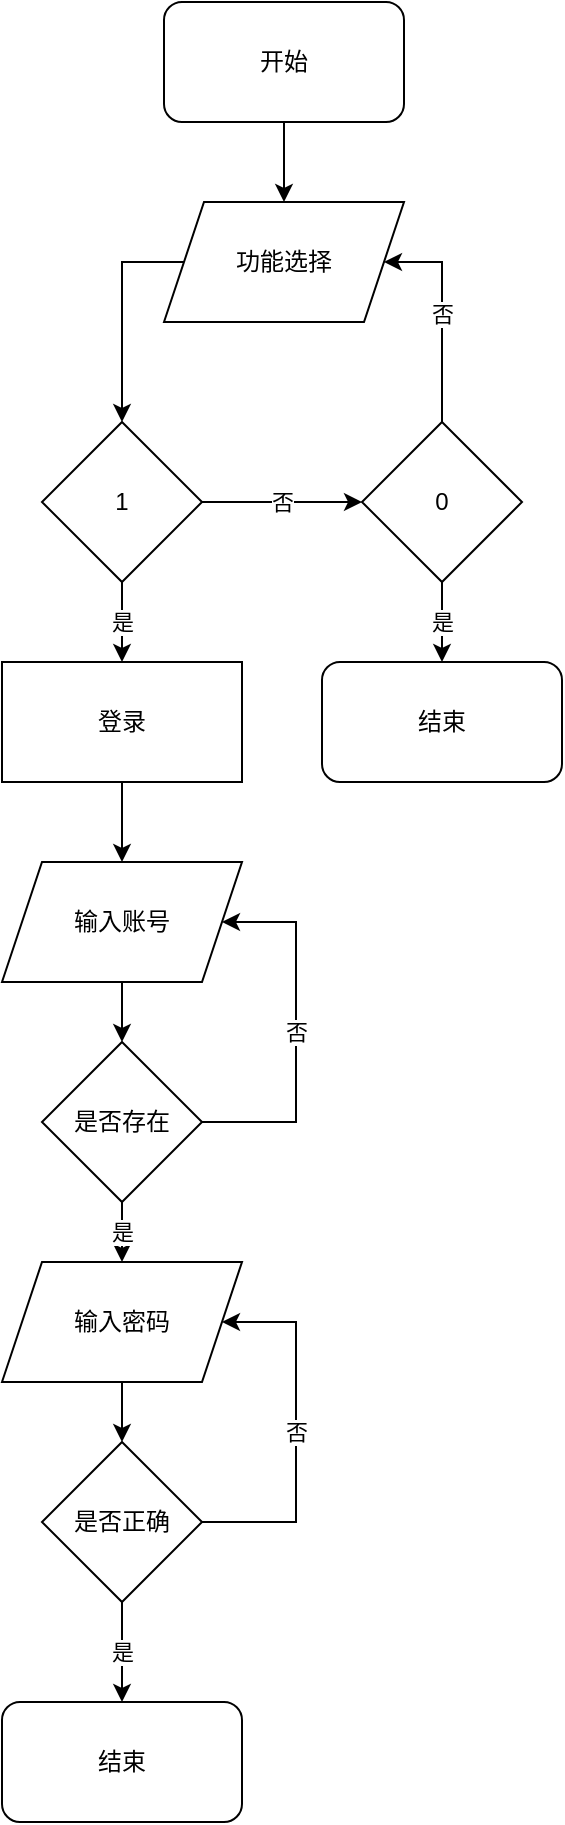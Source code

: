 <mxfile version="21.1.4" type="device">
  <diagram name="第 1 页" id="VWjC7sWMTihgT8pk55p0">
    <mxGraphModel dx="2366" dy="1039" grid="1" gridSize="10" guides="1" tooltips="1" connect="1" arrows="1" fold="1" page="1" pageScale="1" pageWidth="827" pageHeight="1169" math="0" shadow="0">
      <root>
        <mxCell id="0" />
        <mxCell id="1" parent="0" />
        <mxCell id="5-PACKHeAikO56H0yLKL-3" style="edgeStyle=orthogonalEdgeStyle;rounded=0;orthogonalLoop=1;jettySize=auto;html=1;" edge="1" parent="1" source="5-PACKHeAikO56H0yLKL-1" target="5-PACKHeAikO56H0yLKL-2">
          <mxGeometry relative="1" as="geometry" />
        </mxCell>
        <mxCell id="5-PACKHeAikO56H0yLKL-1" value="开始" style="rounded=1;whiteSpace=wrap;html=1;" vertex="1" parent="1">
          <mxGeometry x="354" y="40" width="120" height="60" as="geometry" />
        </mxCell>
        <mxCell id="5-PACKHeAikO56H0yLKL-8" style="edgeStyle=orthogonalEdgeStyle;rounded=0;orthogonalLoop=1;jettySize=auto;html=1;" edge="1" parent="1" source="5-PACKHeAikO56H0yLKL-2" target="5-PACKHeAikO56H0yLKL-4">
          <mxGeometry relative="1" as="geometry">
            <Array as="points">
              <mxPoint x="333" y="170" />
            </Array>
          </mxGeometry>
        </mxCell>
        <mxCell id="5-PACKHeAikO56H0yLKL-2" value="功能选择" style="shape=parallelogram;perimeter=parallelogramPerimeter;whiteSpace=wrap;html=1;fixedSize=1;" vertex="1" parent="1">
          <mxGeometry x="354" y="140" width="120" height="60" as="geometry" />
        </mxCell>
        <mxCell id="5-PACKHeAikO56H0yLKL-7" value="否" style="edgeStyle=orthogonalEdgeStyle;rounded=0;orthogonalLoop=1;jettySize=auto;html=1;" edge="1" parent="1" source="5-PACKHeAikO56H0yLKL-4" target="5-PACKHeAikO56H0yLKL-6">
          <mxGeometry relative="1" as="geometry" />
        </mxCell>
        <mxCell id="5-PACKHeAikO56H0yLKL-10" value="是" style="edgeStyle=orthogonalEdgeStyle;rounded=0;orthogonalLoop=1;jettySize=auto;html=1;" edge="1" parent="1" source="5-PACKHeAikO56H0yLKL-4" target="5-PACKHeAikO56H0yLKL-9">
          <mxGeometry relative="1" as="geometry" />
        </mxCell>
        <mxCell id="5-PACKHeAikO56H0yLKL-4" value="1" style="rhombus;whiteSpace=wrap;html=1;" vertex="1" parent="1">
          <mxGeometry x="293" y="250" width="80" height="80" as="geometry" />
        </mxCell>
        <mxCell id="5-PACKHeAikO56H0yLKL-24" value="是" style="edgeStyle=orthogonalEdgeStyle;rounded=0;orthogonalLoop=1;jettySize=auto;html=1;" edge="1" parent="1" source="5-PACKHeAikO56H0yLKL-6" target="5-PACKHeAikO56H0yLKL-23">
          <mxGeometry relative="1" as="geometry" />
        </mxCell>
        <mxCell id="5-PACKHeAikO56H0yLKL-25" value="否" style="edgeStyle=orthogonalEdgeStyle;rounded=0;orthogonalLoop=1;jettySize=auto;html=1;" edge="1" parent="1" source="5-PACKHeAikO56H0yLKL-6" target="5-PACKHeAikO56H0yLKL-2">
          <mxGeometry relative="1" as="geometry">
            <Array as="points">
              <mxPoint x="493" y="170" />
            </Array>
          </mxGeometry>
        </mxCell>
        <mxCell id="5-PACKHeAikO56H0yLKL-6" value="0" style="rhombus;whiteSpace=wrap;html=1;" vertex="1" parent="1">
          <mxGeometry x="453" y="250" width="80" height="80" as="geometry" />
        </mxCell>
        <mxCell id="5-PACKHeAikO56H0yLKL-12" style="edgeStyle=orthogonalEdgeStyle;rounded=0;orthogonalLoop=1;jettySize=auto;html=1;" edge="1" parent="1" source="5-PACKHeAikO56H0yLKL-9" target="5-PACKHeAikO56H0yLKL-11">
          <mxGeometry relative="1" as="geometry" />
        </mxCell>
        <mxCell id="5-PACKHeAikO56H0yLKL-9" value="登录" style="whiteSpace=wrap;html=1;" vertex="1" parent="1">
          <mxGeometry x="273" y="370" width="120" height="60" as="geometry" />
        </mxCell>
        <mxCell id="5-PACKHeAikO56H0yLKL-14" style="edgeStyle=orthogonalEdgeStyle;rounded=0;orthogonalLoop=1;jettySize=auto;html=1;" edge="1" parent="1" source="5-PACKHeAikO56H0yLKL-11" target="5-PACKHeAikO56H0yLKL-13">
          <mxGeometry relative="1" as="geometry" />
        </mxCell>
        <mxCell id="5-PACKHeAikO56H0yLKL-11" value="输入账号" style="shape=parallelogram;perimeter=parallelogramPerimeter;whiteSpace=wrap;html=1;fixedSize=1;" vertex="1" parent="1">
          <mxGeometry x="273" y="470" width="120" height="60" as="geometry" />
        </mxCell>
        <mxCell id="5-PACKHeAikO56H0yLKL-16" value="是" style="edgeStyle=orthogonalEdgeStyle;rounded=0;orthogonalLoop=1;jettySize=auto;html=1;" edge="1" parent="1" source="5-PACKHeAikO56H0yLKL-13" target="5-PACKHeAikO56H0yLKL-15">
          <mxGeometry relative="1" as="geometry" />
        </mxCell>
        <mxCell id="5-PACKHeAikO56H0yLKL-17" value="否" style="edgeStyle=orthogonalEdgeStyle;rounded=0;orthogonalLoop=1;jettySize=auto;html=1;" edge="1" parent="1" source="5-PACKHeAikO56H0yLKL-13" target="5-PACKHeAikO56H0yLKL-11">
          <mxGeometry relative="1" as="geometry">
            <Array as="points">
              <mxPoint x="420" y="600" />
              <mxPoint x="420" y="500" />
            </Array>
          </mxGeometry>
        </mxCell>
        <mxCell id="5-PACKHeAikO56H0yLKL-13" value="是否存在" style="rhombus;whiteSpace=wrap;html=1;" vertex="1" parent="1">
          <mxGeometry x="293" y="560" width="80" height="80" as="geometry" />
        </mxCell>
        <mxCell id="5-PACKHeAikO56H0yLKL-19" style="edgeStyle=orthogonalEdgeStyle;rounded=0;orthogonalLoop=1;jettySize=auto;html=1;" edge="1" parent="1" source="5-PACKHeAikO56H0yLKL-15" target="5-PACKHeAikO56H0yLKL-18">
          <mxGeometry relative="1" as="geometry" />
        </mxCell>
        <mxCell id="5-PACKHeAikO56H0yLKL-15" value="输入密码" style="shape=parallelogram;perimeter=parallelogramPerimeter;whiteSpace=wrap;html=1;fixedSize=1;" vertex="1" parent="1">
          <mxGeometry x="273" y="670" width="120" height="60" as="geometry" />
        </mxCell>
        <mxCell id="5-PACKHeAikO56H0yLKL-20" value="否" style="edgeStyle=orthogonalEdgeStyle;rounded=0;orthogonalLoop=1;jettySize=auto;html=1;" edge="1" parent="1" source="5-PACKHeAikO56H0yLKL-18" target="5-PACKHeAikO56H0yLKL-15">
          <mxGeometry relative="1" as="geometry">
            <Array as="points">
              <mxPoint x="420" y="800" />
              <mxPoint x="420" y="700" />
            </Array>
          </mxGeometry>
        </mxCell>
        <mxCell id="5-PACKHeAikO56H0yLKL-22" value="是" style="edgeStyle=orthogonalEdgeStyle;rounded=0;orthogonalLoop=1;jettySize=auto;html=1;" edge="1" parent="1" source="5-PACKHeAikO56H0yLKL-18" target="5-PACKHeAikO56H0yLKL-21">
          <mxGeometry relative="1" as="geometry" />
        </mxCell>
        <mxCell id="5-PACKHeAikO56H0yLKL-18" value="是否正确" style="rhombus;whiteSpace=wrap;html=1;" vertex="1" parent="1">
          <mxGeometry x="293" y="760" width="80" height="80" as="geometry" />
        </mxCell>
        <mxCell id="5-PACKHeAikO56H0yLKL-21" value="结束" style="rounded=1;whiteSpace=wrap;html=1;" vertex="1" parent="1">
          <mxGeometry x="273" y="890" width="120" height="60" as="geometry" />
        </mxCell>
        <mxCell id="5-PACKHeAikO56H0yLKL-23" value="结束" style="rounded=1;whiteSpace=wrap;html=1;" vertex="1" parent="1">
          <mxGeometry x="433" y="370" width="120" height="60" as="geometry" />
        </mxCell>
      </root>
    </mxGraphModel>
  </diagram>
</mxfile>
